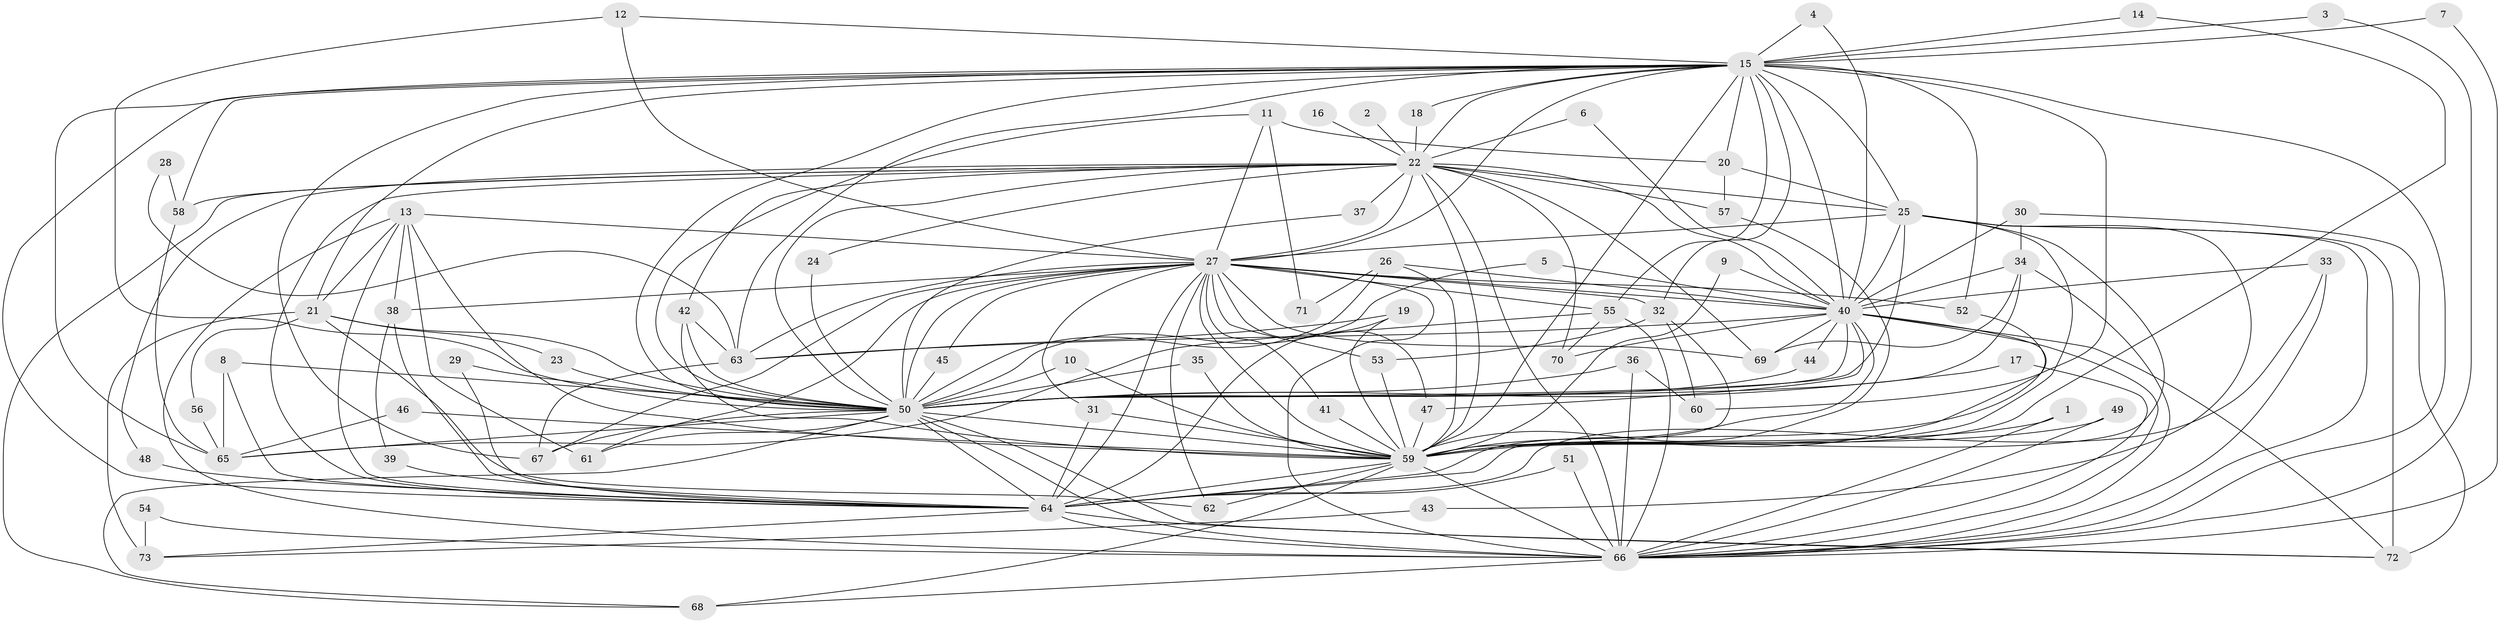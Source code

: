 // original degree distribution, {26: 0.013793103448275862, 27: 0.006896551724137931, 38: 0.006896551724137931, 28: 0.013793103448275862, 37: 0.006896551724137931, 16: 0.006896551724137931, 22: 0.006896551724137931, 25: 0.006896551724137931, 3: 0.18620689655172415, 2: 0.6068965517241379, 4: 0.07586206896551724, 7: 0.020689655172413793, 8: 0.006896551724137931, 6: 0.013793103448275862, 5: 0.020689655172413793}
// Generated by graph-tools (version 1.1) at 2025/01/03/09/25 03:01:33]
// undirected, 73 vertices, 198 edges
graph export_dot {
graph [start="1"]
  node [color=gray90,style=filled];
  1;
  2;
  3;
  4;
  5;
  6;
  7;
  8;
  9;
  10;
  11;
  12;
  13;
  14;
  15;
  16;
  17;
  18;
  19;
  20;
  21;
  22;
  23;
  24;
  25;
  26;
  27;
  28;
  29;
  30;
  31;
  32;
  33;
  34;
  35;
  36;
  37;
  38;
  39;
  40;
  41;
  42;
  43;
  44;
  45;
  46;
  47;
  48;
  49;
  50;
  51;
  52;
  53;
  54;
  55;
  56;
  57;
  58;
  59;
  60;
  61;
  62;
  63;
  64;
  65;
  66;
  67;
  68;
  69;
  70;
  71;
  72;
  73;
  1 -- 59 [weight=1.0];
  1 -- 66 [weight=1.0];
  2 -- 22 [weight=1.0];
  3 -- 15 [weight=1.0];
  3 -- 66 [weight=1.0];
  4 -- 15 [weight=1.0];
  4 -- 40 [weight=1.0];
  5 -- 40 [weight=1.0];
  5 -- 50 [weight=1.0];
  6 -- 22 [weight=1.0];
  6 -- 40 [weight=1.0];
  7 -- 15 [weight=1.0];
  7 -- 66 [weight=1.0];
  8 -- 50 [weight=1.0];
  8 -- 64 [weight=1.0];
  8 -- 65 [weight=1.0];
  9 -- 40 [weight=1.0];
  9 -- 59 [weight=1.0];
  10 -- 50 [weight=1.0];
  10 -- 59 [weight=1.0];
  11 -- 20 [weight=1.0];
  11 -- 27 [weight=1.0];
  11 -- 50 [weight=1.0];
  11 -- 71 [weight=1.0];
  12 -- 15 [weight=1.0];
  12 -- 27 [weight=1.0];
  12 -- 50 [weight=1.0];
  13 -- 21 [weight=1.0];
  13 -- 27 [weight=1.0];
  13 -- 38 [weight=1.0];
  13 -- 59 [weight=1.0];
  13 -- 61 [weight=1.0];
  13 -- 64 [weight=1.0];
  13 -- 66 [weight=1.0];
  14 -- 15 [weight=1.0];
  14 -- 59 [weight=1.0];
  15 -- 18 [weight=1.0];
  15 -- 20 [weight=1.0];
  15 -- 21 [weight=1.0];
  15 -- 22 [weight=1.0];
  15 -- 25 [weight=2.0];
  15 -- 27 [weight=2.0];
  15 -- 32 [weight=2.0];
  15 -- 40 [weight=1.0];
  15 -- 50 [weight=1.0];
  15 -- 52 [weight=1.0];
  15 -- 55 [weight=1.0];
  15 -- 58 [weight=1.0];
  15 -- 59 [weight=1.0];
  15 -- 60 [weight=1.0];
  15 -- 63 [weight=1.0];
  15 -- 64 [weight=1.0];
  15 -- 65 [weight=1.0];
  15 -- 66 [weight=2.0];
  15 -- 67 [weight=1.0];
  16 -- 22 [weight=1.0];
  17 -- 50 [weight=1.0];
  17 -- 66 [weight=1.0];
  18 -- 22 [weight=1.0];
  19 -- 59 [weight=1.0];
  19 -- 63 [weight=1.0];
  19 -- 64 [weight=1.0];
  20 -- 25 [weight=1.0];
  20 -- 57 [weight=1.0];
  21 -- 23 [weight=1.0];
  21 -- 50 [weight=1.0];
  21 -- 56 [weight=1.0];
  21 -- 62 [weight=1.0];
  21 -- 73 [weight=2.0];
  22 -- 24 [weight=1.0];
  22 -- 25 [weight=1.0];
  22 -- 27 [weight=2.0];
  22 -- 37 [weight=1.0];
  22 -- 40 [weight=2.0];
  22 -- 42 [weight=1.0];
  22 -- 48 [weight=1.0];
  22 -- 50 [weight=1.0];
  22 -- 57 [weight=1.0];
  22 -- 58 [weight=1.0];
  22 -- 59 [weight=1.0];
  22 -- 64 [weight=1.0];
  22 -- 66 [weight=2.0];
  22 -- 68 [weight=1.0];
  22 -- 69 [weight=1.0];
  22 -- 70 [weight=1.0];
  23 -- 50 [weight=1.0];
  24 -- 50 [weight=1.0];
  25 -- 27 [weight=4.0];
  25 -- 40 [weight=1.0];
  25 -- 43 [weight=1.0];
  25 -- 50 [weight=2.0];
  25 -- 59 [weight=1.0];
  25 -- 64 [weight=1.0];
  25 -- 66 [weight=1.0];
  25 -- 72 [weight=1.0];
  26 -- 40 [weight=1.0];
  26 -- 50 [weight=1.0];
  26 -- 59 [weight=1.0];
  26 -- 71 [weight=1.0];
  27 -- 31 [weight=1.0];
  27 -- 32 [weight=1.0];
  27 -- 38 [weight=1.0];
  27 -- 40 [weight=2.0];
  27 -- 41 [weight=1.0];
  27 -- 45 [weight=1.0];
  27 -- 47 [weight=1.0];
  27 -- 50 [weight=3.0];
  27 -- 52 [weight=1.0];
  27 -- 53 [weight=1.0];
  27 -- 55 [weight=2.0];
  27 -- 59 [weight=3.0];
  27 -- 61 [weight=1.0];
  27 -- 62 [weight=1.0];
  27 -- 63 [weight=1.0];
  27 -- 64 [weight=4.0];
  27 -- 66 [weight=4.0];
  27 -- 67 [weight=1.0];
  27 -- 69 [weight=2.0];
  28 -- 58 [weight=1.0];
  28 -- 63 [weight=1.0];
  29 -- 50 [weight=1.0];
  29 -- 64 [weight=1.0];
  30 -- 34 [weight=1.0];
  30 -- 40 [weight=1.0];
  30 -- 72 [weight=1.0];
  31 -- 59 [weight=1.0];
  31 -- 64 [weight=1.0];
  32 -- 53 [weight=1.0];
  32 -- 59 [weight=1.0];
  32 -- 60 [weight=1.0];
  33 -- 40 [weight=1.0];
  33 -- 64 [weight=1.0];
  33 -- 66 [weight=1.0];
  34 -- 40 [weight=1.0];
  34 -- 50 [weight=1.0];
  34 -- 66 [weight=1.0];
  34 -- 69 [weight=1.0];
  35 -- 50 [weight=1.0];
  35 -- 59 [weight=1.0];
  36 -- 50 [weight=2.0];
  36 -- 60 [weight=1.0];
  36 -- 66 [weight=1.0];
  37 -- 50 [weight=1.0];
  38 -- 39 [weight=1.0];
  38 -- 64 [weight=1.0];
  39 -- 64 [weight=1.0];
  40 -- 44 [weight=1.0];
  40 -- 47 [weight=1.0];
  40 -- 50 [weight=1.0];
  40 -- 59 [weight=2.0];
  40 -- 63 [weight=1.0];
  40 -- 64 [weight=1.0];
  40 -- 66 [weight=2.0];
  40 -- 69 [weight=1.0];
  40 -- 70 [weight=1.0];
  40 -- 72 [weight=1.0];
  41 -- 59 [weight=2.0];
  42 -- 50 [weight=1.0];
  42 -- 59 [weight=1.0];
  42 -- 63 [weight=1.0];
  43 -- 73 [weight=1.0];
  44 -- 50 [weight=1.0];
  45 -- 50 [weight=2.0];
  46 -- 59 [weight=1.0];
  46 -- 65 [weight=1.0];
  47 -- 59 [weight=2.0];
  48 -- 64 [weight=1.0];
  49 -- 59 [weight=1.0];
  49 -- 66 [weight=1.0];
  50 -- 59 [weight=1.0];
  50 -- 61 [weight=1.0];
  50 -- 64 [weight=1.0];
  50 -- 65 [weight=2.0];
  50 -- 66 [weight=1.0];
  50 -- 67 [weight=1.0];
  50 -- 68 [weight=1.0];
  50 -- 72 [weight=1.0];
  51 -- 64 [weight=1.0];
  51 -- 66 [weight=1.0];
  52 -- 59 [weight=1.0];
  53 -- 59 [weight=1.0];
  54 -- 66 [weight=1.0];
  54 -- 73 [weight=1.0];
  55 -- 65 [weight=1.0];
  55 -- 66 [weight=1.0];
  55 -- 70 [weight=1.0];
  56 -- 65 [weight=1.0];
  57 -- 59 [weight=1.0];
  58 -- 65 [weight=1.0];
  59 -- 62 [weight=1.0];
  59 -- 64 [weight=1.0];
  59 -- 66 [weight=2.0];
  59 -- 68 [weight=1.0];
  63 -- 67 [weight=1.0];
  64 -- 66 [weight=1.0];
  64 -- 72 [weight=1.0];
  64 -- 73 [weight=1.0];
  66 -- 68 [weight=1.0];
}
